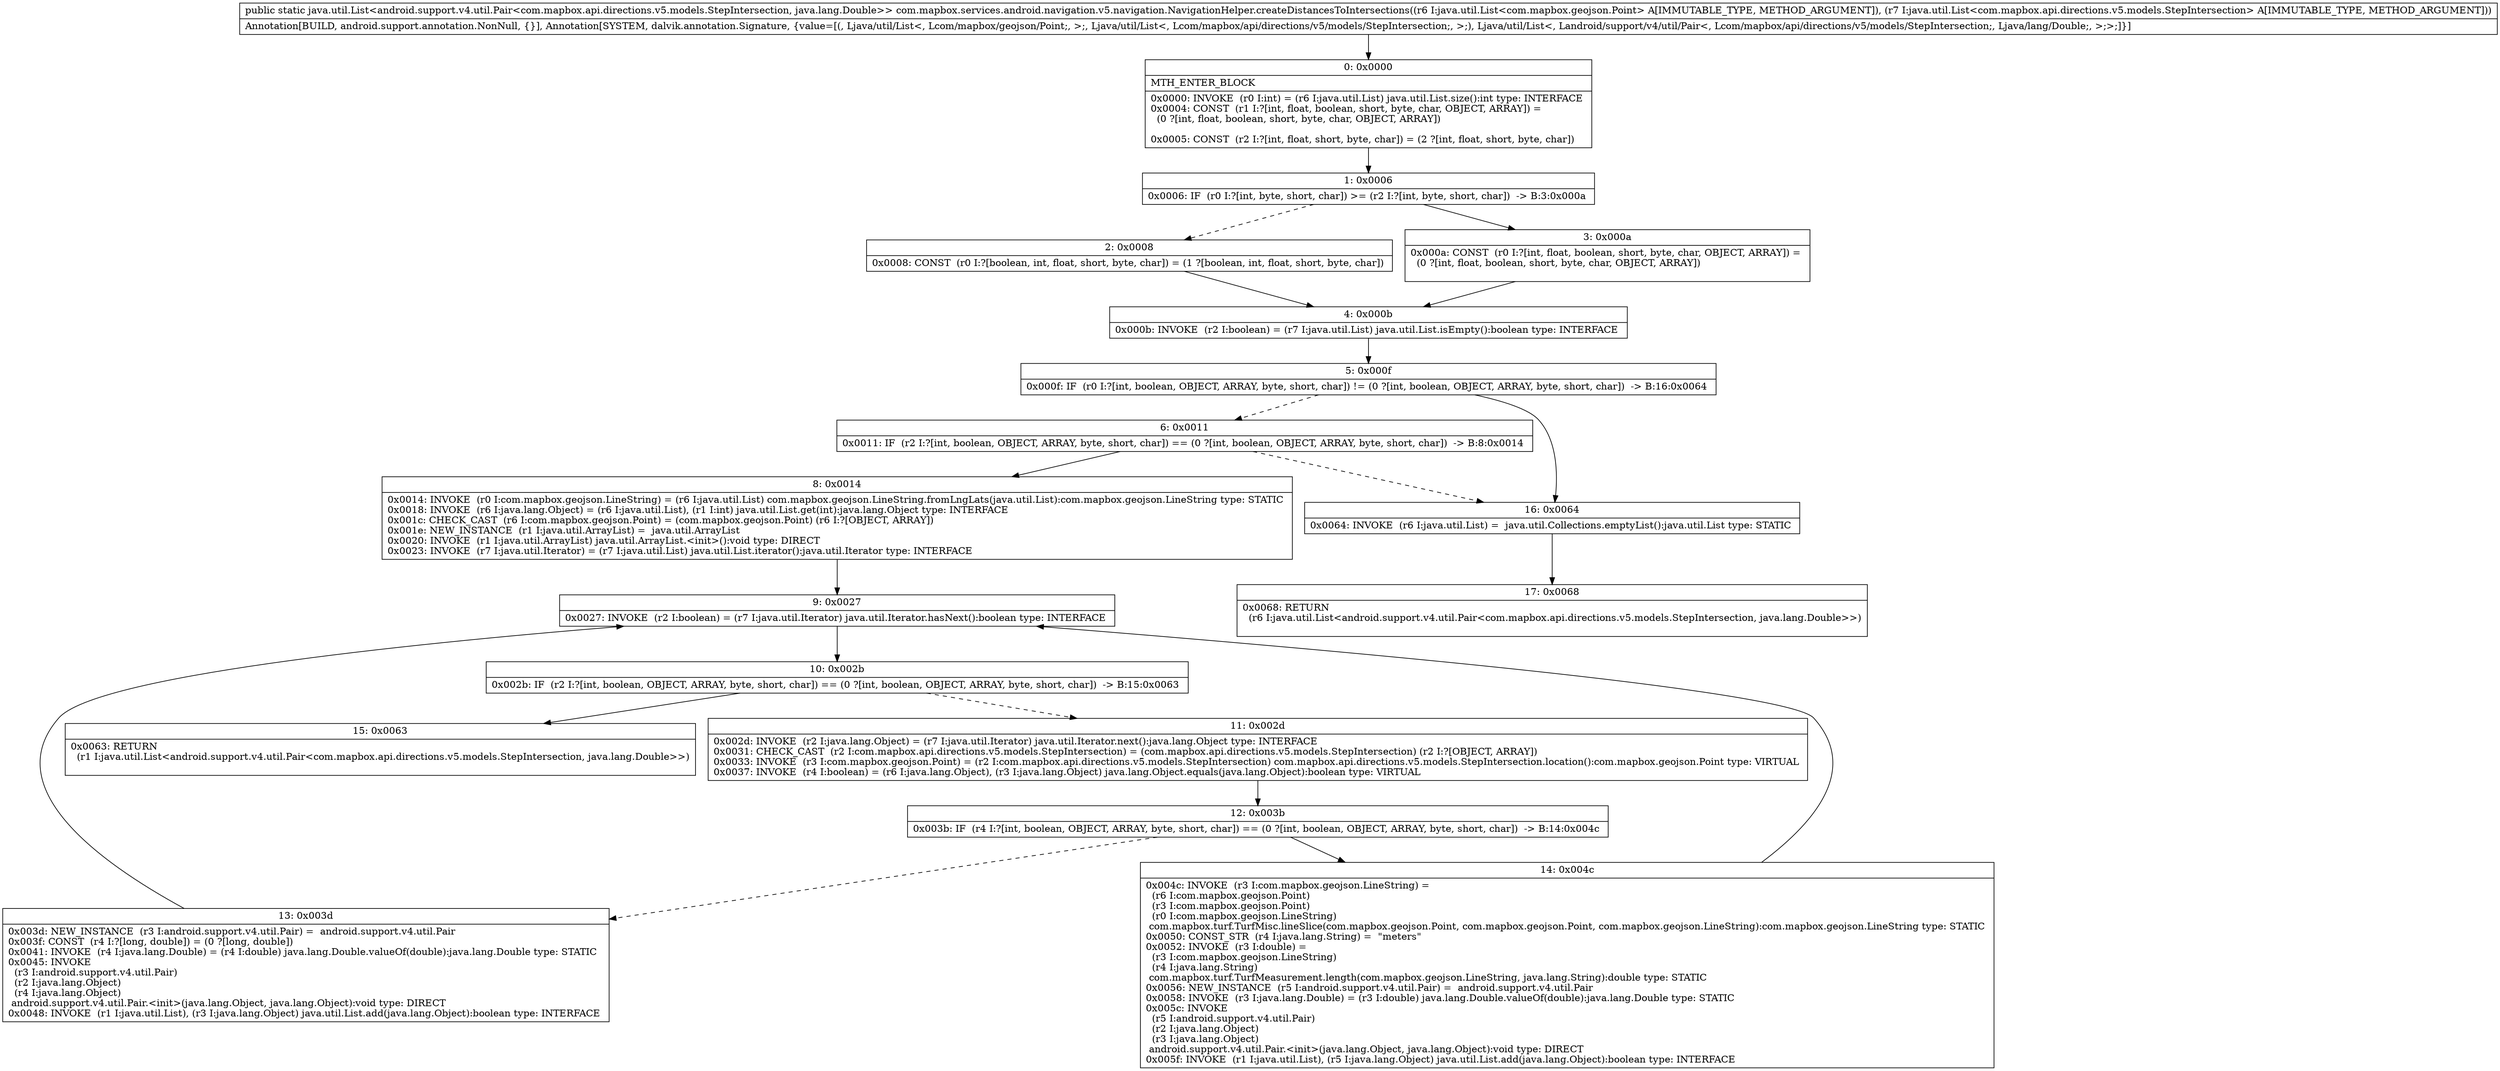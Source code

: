 digraph "CFG forcom.mapbox.services.android.navigation.v5.navigation.NavigationHelper.createDistancesToIntersections(Ljava\/util\/List;Ljava\/util\/List;)Ljava\/util\/List;" {
Node_0 [shape=record,label="{0\:\ 0x0000|MTH_ENTER_BLOCK\l|0x0000: INVOKE  (r0 I:int) = (r6 I:java.util.List) java.util.List.size():int type: INTERFACE \l0x0004: CONST  (r1 I:?[int, float, boolean, short, byte, char, OBJECT, ARRAY]) = \l  (0 ?[int, float, boolean, short, byte, char, OBJECT, ARRAY])\l \l0x0005: CONST  (r2 I:?[int, float, short, byte, char]) = (2 ?[int, float, short, byte, char]) \l}"];
Node_1 [shape=record,label="{1\:\ 0x0006|0x0006: IF  (r0 I:?[int, byte, short, char]) \>= (r2 I:?[int, byte, short, char])  \-\> B:3:0x000a \l}"];
Node_2 [shape=record,label="{2\:\ 0x0008|0x0008: CONST  (r0 I:?[boolean, int, float, short, byte, char]) = (1 ?[boolean, int, float, short, byte, char]) \l}"];
Node_3 [shape=record,label="{3\:\ 0x000a|0x000a: CONST  (r0 I:?[int, float, boolean, short, byte, char, OBJECT, ARRAY]) = \l  (0 ?[int, float, boolean, short, byte, char, OBJECT, ARRAY])\l \l}"];
Node_4 [shape=record,label="{4\:\ 0x000b|0x000b: INVOKE  (r2 I:boolean) = (r7 I:java.util.List) java.util.List.isEmpty():boolean type: INTERFACE \l}"];
Node_5 [shape=record,label="{5\:\ 0x000f|0x000f: IF  (r0 I:?[int, boolean, OBJECT, ARRAY, byte, short, char]) != (0 ?[int, boolean, OBJECT, ARRAY, byte, short, char])  \-\> B:16:0x0064 \l}"];
Node_6 [shape=record,label="{6\:\ 0x0011|0x0011: IF  (r2 I:?[int, boolean, OBJECT, ARRAY, byte, short, char]) == (0 ?[int, boolean, OBJECT, ARRAY, byte, short, char])  \-\> B:8:0x0014 \l}"];
Node_8 [shape=record,label="{8\:\ 0x0014|0x0014: INVOKE  (r0 I:com.mapbox.geojson.LineString) = (r6 I:java.util.List) com.mapbox.geojson.LineString.fromLngLats(java.util.List):com.mapbox.geojson.LineString type: STATIC \l0x0018: INVOKE  (r6 I:java.lang.Object) = (r6 I:java.util.List), (r1 I:int) java.util.List.get(int):java.lang.Object type: INTERFACE \l0x001c: CHECK_CAST  (r6 I:com.mapbox.geojson.Point) = (com.mapbox.geojson.Point) (r6 I:?[OBJECT, ARRAY]) \l0x001e: NEW_INSTANCE  (r1 I:java.util.ArrayList) =  java.util.ArrayList \l0x0020: INVOKE  (r1 I:java.util.ArrayList) java.util.ArrayList.\<init\>():void type: DIRECT \l0x0023: INVOKE  (r7 I:java.util.Iterator) = (r7 I:java.util.List) java.util.List.iterator():java.util.Iterator type: INTERFACE \l}"];
Node_9 [shape=record,label="{9\:\ 0x0027|0x0027: INVOKE  (r2 I:boolean) = (r7 I:java.util.Iterator) java.util.Iterator.hasNext():boolean type: INTERFACE \l}"];
Node_10 [shape=record,label="{10\:\ 0x002b|0x002b: IF  (r2 I:?[int, boolean, OBJECT, ARRAY, byte, short, char]) == (0 ?[int, boolean, OBJECT, ARRAY, byte, short, char])  \-\> B:15:0x0063 \l}"];
Node_11 [shape=record,label="{11\:\ 0x002d|0x002d: INVOKE  (r2 I:java.lang.Object) = (r7 I:java.util.Iterator) java.util.Iterator.next():java.lang.Object type: INTERFACE \l0x0031: CHECK_CAST  (r2 I:com.mapbox.api.directions.v5.models.StepIntersection) = (com.mapbox.api.directions.v5.models.StepIntersection) (r2 I:?[OBJECT, ARRAY]) \l0x0033: INVOKE  (r3 I:com.mapbox.geojson.Point) = (r2 I:com.mapbox.api.directions.v5.models.StepIntersection) com.mapbox.api.directions.v5.models.StepIntersection.location():com.mapbox.geojson.Point type: VIRTUAL \l0x0037: INVOKE  (r4 I:boolean) = (r6 I:java.lang.Object), (r3 I:java.lang.Object) java.lang.Object.equals(java.lang.Object):boolean type: VIRTUAL \l}"];
Node_12 [shape=record,label="{12\:\ 0x003b|0x003b: IF  (r4 I:?[int, boolean, OBJECT, ARRAY, byte, short, char]) == (0 ?[int, boolean, OBJECT, ARRAY, byte, short, char])  \-\> B:14:0x004c \l}"];
Node_13 [shape=record,label="{13\:\ 0x003d|0x003d: NEW_INSTANCE  (r3 I:android.support.v4.util.Pair) =  android.support.v4.util.Pair \l0x003f: CONST  (r4 I:?[long, double]) = (0 ?[long, double]) \l0x0041: INVOKE  (r4 I:java.lang.Double) = (r4 I:double) java.lang.Double.valueOf(double):java.lang.Double type: STATIC \l0x0045: INVOKE  \l  (r3 I:android.support.v4.util.Pair)\l  (r2 I:java.lang.Object)\l  (r4 I:java.lang.Object)\l android.support.v4.util.Pair.\<init\>(java.lang.Object, java.lang.Object):void type: DIRECT \l0x0048: INVOKE  (r1 I:java.util.List), (r3 I:java.lang.Object) java.util.List.add(java.lang.Object):boolean type: INTERFACE \l}"];
Node_14 [shape=record,label="{14\:\ 0x004c|0x004c: INVOKE  (r3 I:com.mapbox.geojson.LineString) = \l  (r6 I:com.mapbox.geojson.Point)\l  (r3 I:com.mapbox.geojson.Point)\l  (r0 I:com.mapbox.geojson.LineString)\l com.mapbox.turf.TurfMisc.lineSlice(com.mapbox.geojson.Point, com.mapbox.geojson.Point, com.mapbox.geojson.LineString):com.mapbox.geojson.LineString type: STATIC \l0x0050: CONST_STR  (r4 I:java.lang.String) =  \"meters\" \l0x0052: INVOKE  (r3 I:double) = \l  (r3 I:com.mapbox.geojson.LineString)\l  (r4 I:java.lang.String)\l com.mapbox.turf.TurfMeasurement.length(com.mapbox.geojson.LineString, java.lang.String):double type: STATIC \l0x0056: NEW_INSTANCE  (r5 I:android.support.v4.util.Pair) =  android.support.v4.util.Pair \l0x0058: INVOKE  (r3 I:java.lang.Double) = (r3 I:double) java.lang.Double.valueOf(double):java.lang.Double type: STATIC \l0x005c: INVOKE  \l  (r5 I:android.support.v4.util.Pair)\l  (r2 I:java.lang.Object)\l  (r3 I:java.lang.Object)\l android.support.v4.util.Pair.\<init\>(java.lang.Object, java.lang.Object):void type: DIRECT \l0x005f: INVOKE  (r1 I:java.util.List), (r5 I:java.lang.Object) java.util.List.add(java.lang.Object):boolean type: INTERFACE \l}"];
Node_15 [shape=record,label="{15\:\ 0x0063|0x0063: RETURN  \l  (r1 I:java.util.List\<android.support.v4.util.Pair\<com.mapbox.api.directions.v5.models.StepIntersection, java.lang.Double\>\>)\l \l}"];
Node_16 [shape=record,label="{16\:\ 0x0064|0x0064: INVOKE  (r6 I:java.util.List) =  java.util.Collections.emptyList():java.util.List type: STATIC \l}"];
Node_17 [shape=record,label="{17\:\ 0x0068|0x0068: RETURN  \l  (r6 I:java.util.List\<android.support.v4.util.Pair\<com.mapbox.api.directions.v5.models.StepIntersection, java.lang.Double\>\>)\l \l}"];
MethodNode[shape=record,label="{public static java.util.List\<android.support.v4.util.Pair\<com.mapbox.api.directions.v5.models.StepIntersection, java.lang.Double\>\> com.mapbox.services.android.navigation.v5.navigation.NavigationHelper.createDistancesToIntersections((r6 I:java.util.List\<com.mapbox.geojson.Point\> A[IMMUTABLE_TYPE, METHOD_ARGUMENT]), (r7 I:java.util.List\<com.mapbox.api.directions.v5.models.StepIntersection\> A[IMMUTABLE_TYPE, METHOD_ARGUMENT]))  | Annotation[BUILD, android.support.annotation.NonNull, \{\}], Annotation[SYSTEM, dalvik.annotation.Signature, \{value=[(, Ljava\/util\/List\<, Lcom\/mapbox\/geojson\/Point;, \>;, Ljava\/util\/List\<, Lcom\/mapbox\/api\/directions\/v5\/models\/StepIntersection;, \>;), Ljava\/util\/List\<, Landroid\/support\/v4\/util\/Pair\<, Lcom\/mapbox\/api\/directions\/v5\/models\/StepIntersection;, Ljava\/lang\/Double;, \>;\>;]\}]\l}"];
MethodNode -> Node_0;
Node_0 -> Node_1;
Node_1 -> Node_2[style=dashed];
Node_1 -> Node_3;
Node_2 -> Node_4;
Node_3 -> Node_4;
Node_4 -> Node_5;
Node_5 -> Node_6[style=dashed];
Node_5 -> Node_16;
Node_6 -> Node_8;
Node_6 -> Node_16[style=dashed];
Node_8 -> Node_9;
Node_9 -> Node_10;
Node_10 -> Node_11[style=dashed];
Node_10 -> Node_15;
Node_11 -> Node_12;
Node_12 -> Node_13[style=dashed];
Node_12 -> Node_14;
Node_13 -> Node_9;
Node_14 -> Node_9;
Node_16 -> Node_17;
}

